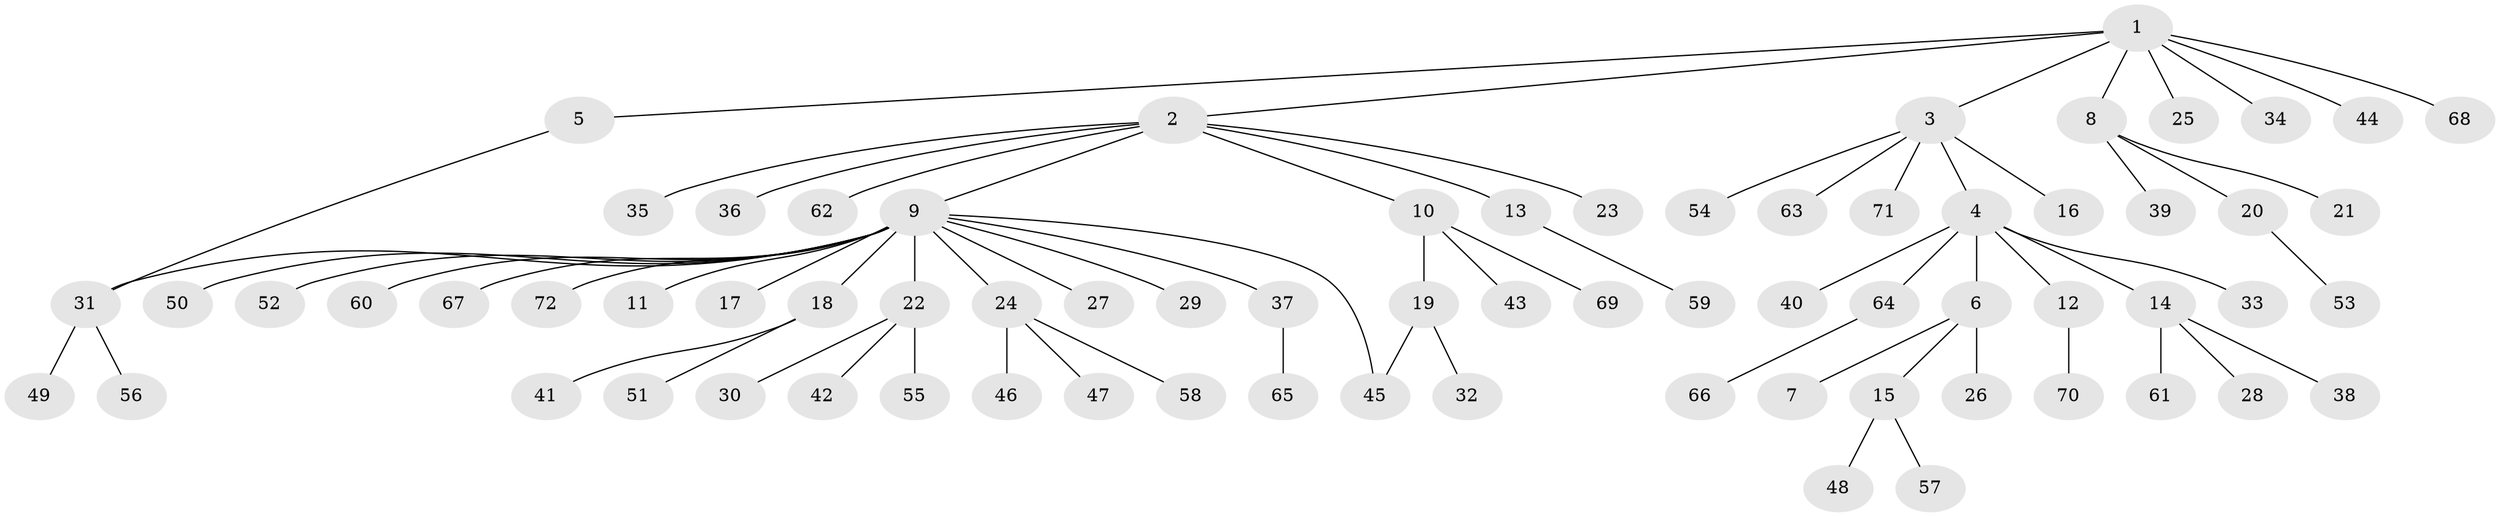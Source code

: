 // coarse degree distribution, {7: 0.037037037037037035, 11: 0.018518518518518517, 2: 0.07407407407407407, 3: 0.14814814814814814, 1: 0.7037037037037037, 15: 0.018518518518518517}
// Generated by graph-tools (version 1.1) at 2025/51/02/27/25 19:51:57]
// undirected, 72 vertices, 73 edges
graph export_dot {
graph [start="1"]
  node [color=gray90,style=filled];
  1;
  2;
  3;
  4;
  5;
  6;
  7;
  8;
  9;
  10;
  11;
  12;
  13;
  14;
  15;
  16;
  17;
  18;
  19;
  20;
  21;
  22;
  23;
  24;
  25;
  26;
  27;
  28;
  29;
  30;
  31;
  32;
  33;
  34;
  35;
  36;
  37;
  38;
  39;
  40;
  41;
  42;
  43;
  44;
  45;
  46;
  47;
  48;
  49;
  50;
  51;
  52;
  53;
  54;
  55;
  56;
  57;
  58;
  59;
  60;
  61;
  62;
  63;
  64;
  65;
  66;
  67;
  68;
  69;
  70;
  71;
  72;
  1 -- 2;
  1 -- 3;
  1 -- 5;
  1 -- 8;
  1 -- 25;
  1 -- 34;
  1 -- 44;
  1 -- 68;
  2 -- 9;
  2 -- 10;
  2 -- 13;
  2 -- 23;
  2 -- 35;
  2 -- 36;
  2 -- 62;
  3 -- 4;
  3 -- 16;
  3 -- 54;
  3 -- 63;
  3 -- 71;
  4 -- 6;
  4 -- 12;
  4 -- 14;
  4 -- 33;
  4 -- 40;
  4 -- 64;
  5 -- 31;
  6 -- 7;
  6 -- 15;
  6 -- 26;
  8 -- 20;
  8 -- 21;
  8 -- 39;
  9 -- 11;
  9 -- 17;
  9 -- 18;
  9 -- 22;
  9 -- 24;
  9 -- 27;
  9 -- 29;
  9 -- 31;
  9 -- 37;
  9 -- 45;
  9 -- 50;
  9 -- 52;
  9 -- 60;
  9 -- 67;
  9 -- 72;
  10 -- 19;
  10 -- 43;
  10 -- 69;
  12 -- 70;
  13 -- 59;
  14 -- 28;
  14 -- 38;
  14 -- 61;
  15 -- 48;
  15 -- 57;
  18 -- 41;
  18 -- 51;
  19 -- 32;
  19 -- 45;
  20 -- 53;
  22 -- 30;
  22 -- 42;
  22 -- 55;
  24 -- 46;
  24 -- 47;
  24 -- 58;
  31 -- 49;
  31 -- 56;
  37 -- 65;
  64 -- 66;
}
